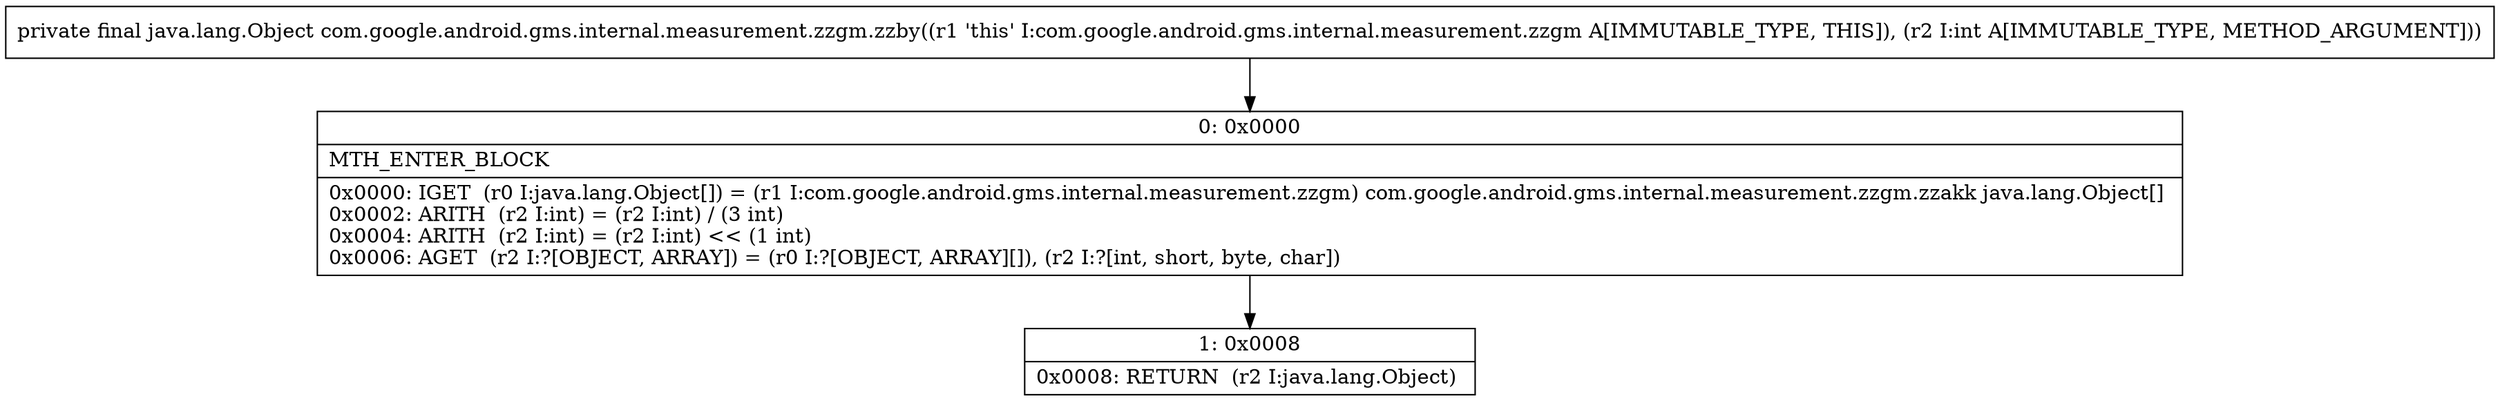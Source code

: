 digraph "CFG forcom.google.android.gms.internal.measurement.zzgm.zzby(I)Ljava\/lang\/Object;" {
Node_0 [shape=record,label="{0\:\ 0x0000|MTH_ENTER_BLOCK\l|0x0000: IGET  (r0 I:java.lang.Object[]) = (r1 I:com.google.android.gms.internal.measurement.zzgm) com.google.android.gms.internal.measurement.zzgm.zzakk java.lang.Object[] \l0x0002: ARITH  (r2 I:int) = (r2 I:int) \/ (3 int) \l0x0004: ARITH  (r2 I:int) = (r2 I:int) \<\< (1 int) \l0x0006: AGET  (r2 I:?[OBJECT, ARRAY]) = (r0 I:?[OBJECT, ARRAY][]), (r2 I:?[int, short, byte, char]) \l}"];
Node_1 [shape=record,label="{1\:\ 0x0008|0x0008: RETURN  (r2 I:java.lang.Object) \l}"];
MethodNode[shape=record,label="{private final java.lang.Object com.google.android.gms.internal.measurement.zzgm.zzby((r1 'this' I:com.google.android.gms.internal.measurement.zzgm A[IMMUTABLE_TYPE, THIS]), (r2 I:int A[IMMUTABLE_TYPE, METHOD_ARGUMENT])) }"];
MethodNode -> Node_0;
Node_0 -> Node_1;
}

